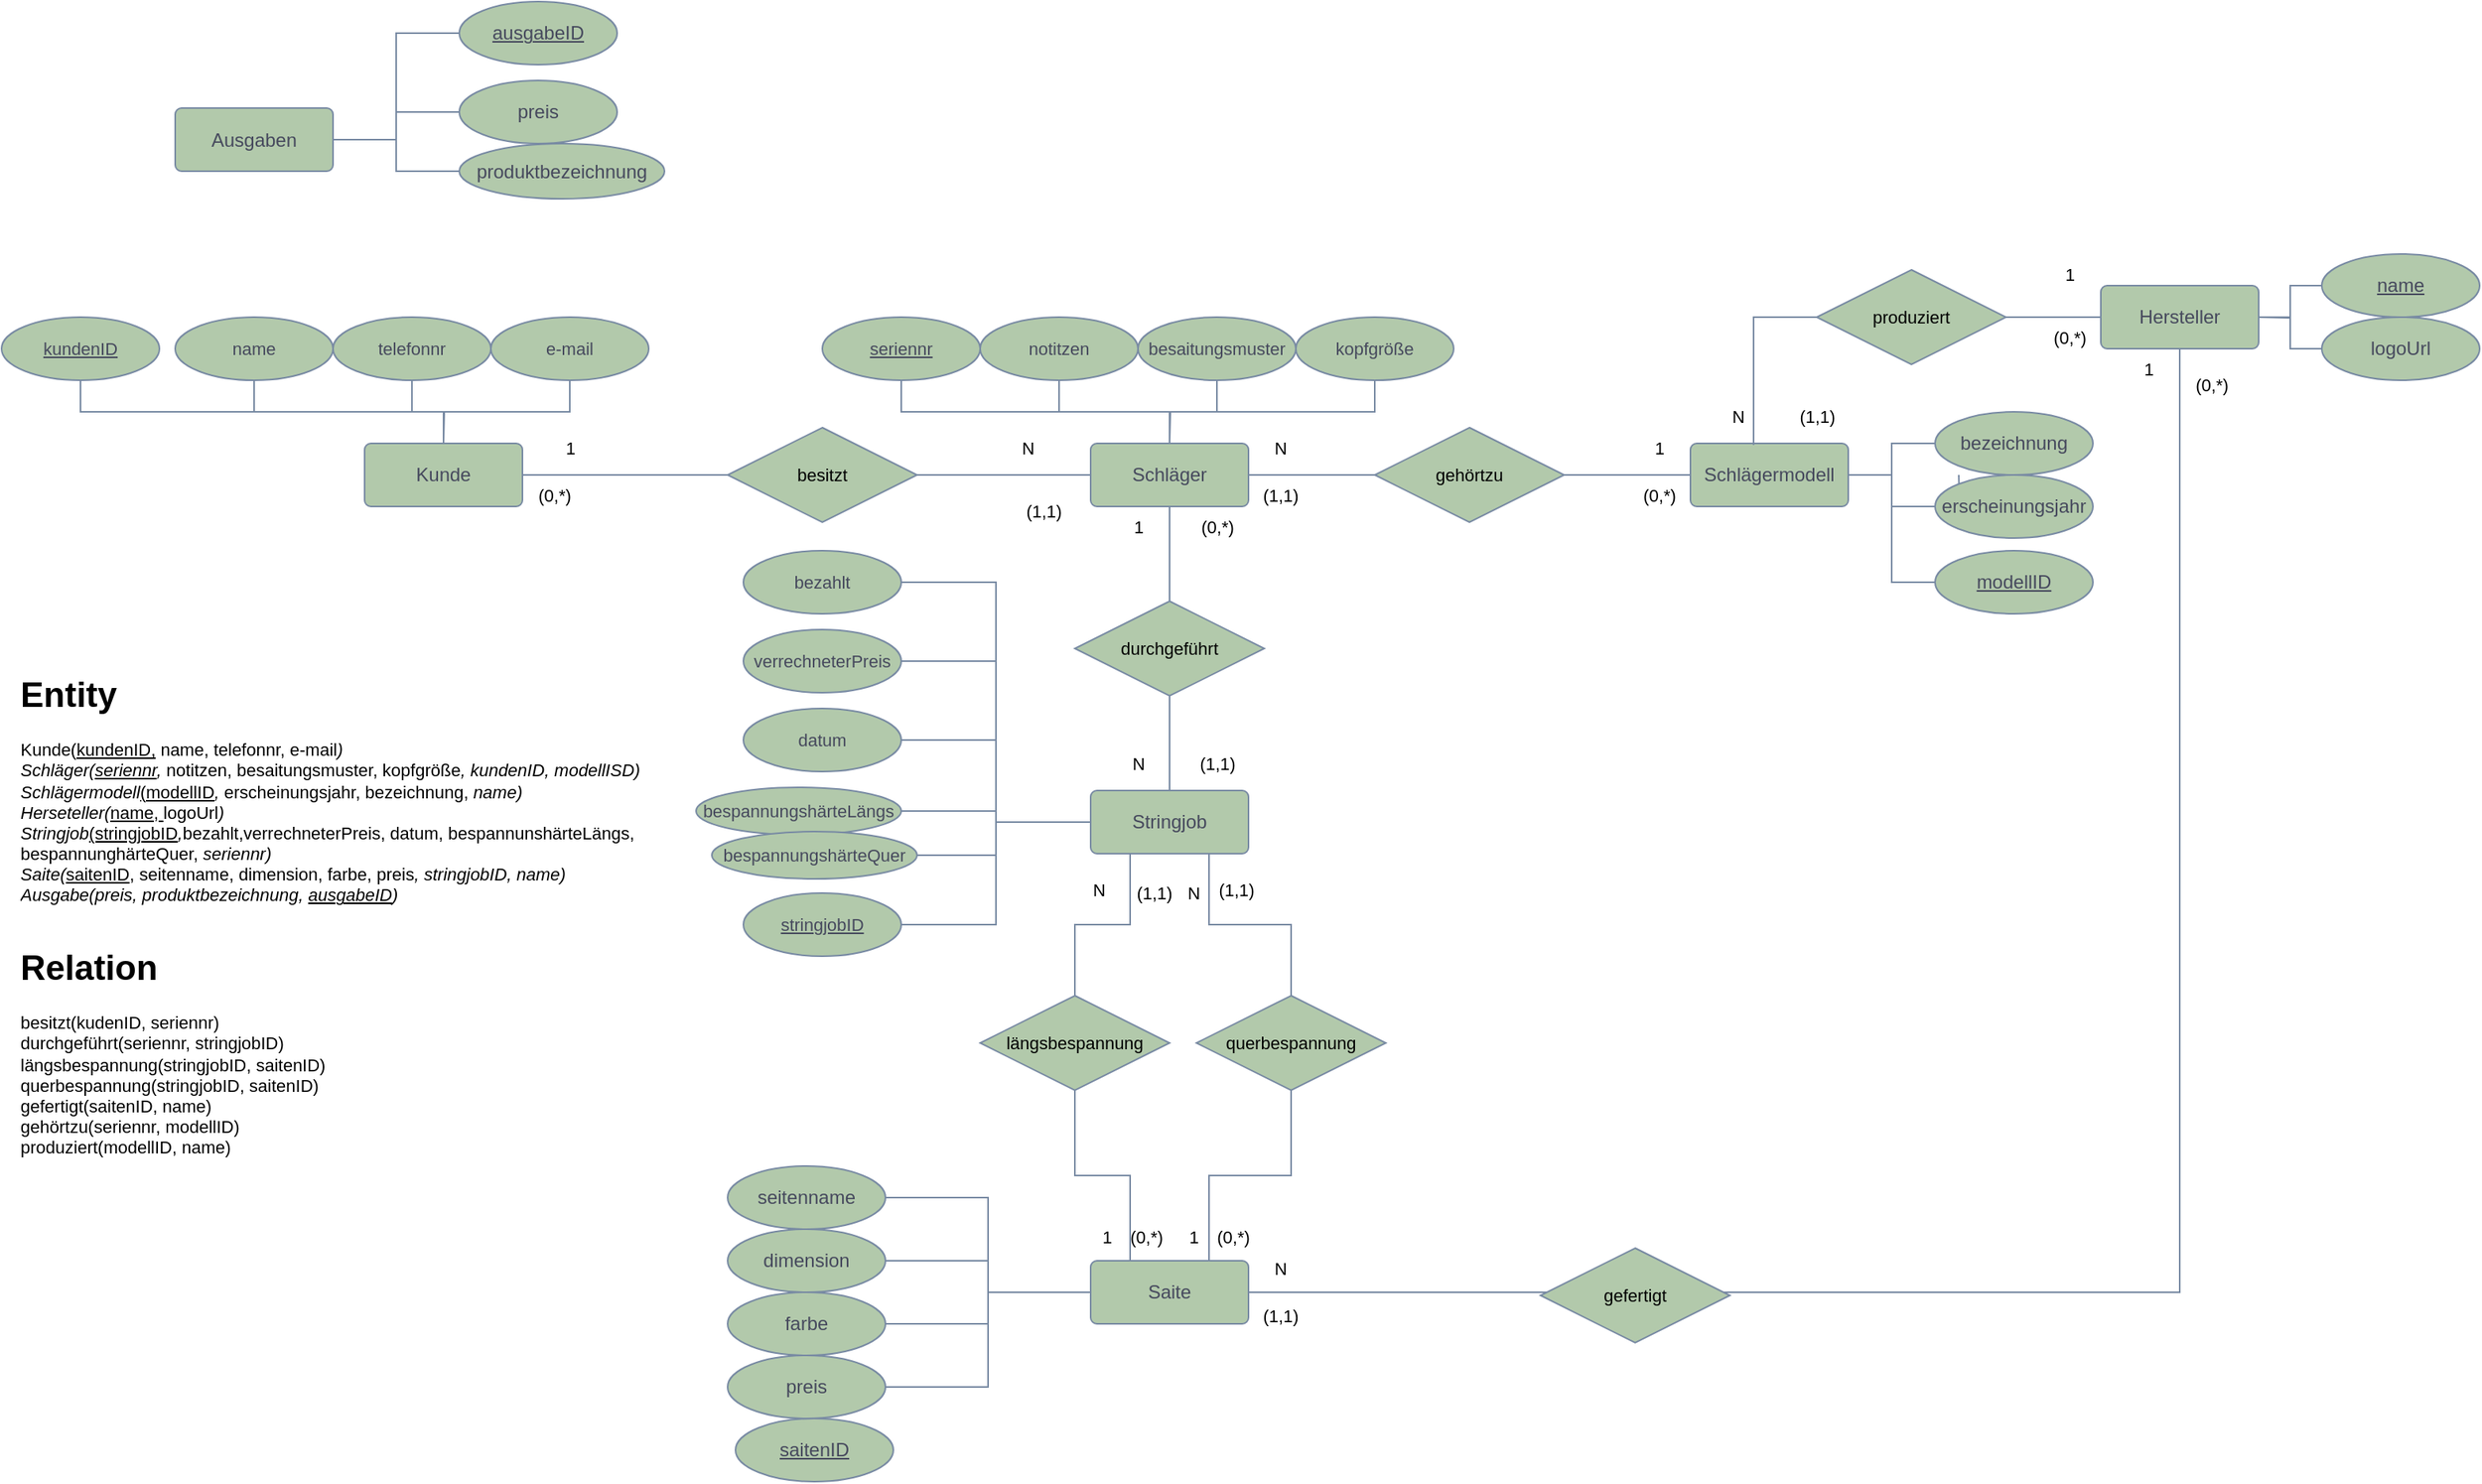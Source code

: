 <mxfile version="26.2.2">
  <diagram name="Seite-1" id="aafXIYsxlkVdfC4wsDc7">
    <mxGraphModel dx="1723" dy="1029" grid="1" gridSize="10" guides="1" tooltips="1" connect="1" arrows="1" fold="1" page="1" pageScale="1" pageWidth="827" pageHeight="1169" math="0" shadow="0">
      <root>
        <mxCell id="0" />
        <mxCell id="1" parent="0" />
        <mxCell id="zdzANkUhhBX2ZsK8RlrY-1" value="Stringjob" style="rounded=1;arcSize=10;whiteSpace=wrap;html=1;align=center;labelBackgroundColor=none;fillColor=#B2C9AB;strokeColor=#788AA3;fontColor=#46495D;" parent="1" vertex="1">
          <mxGeometry x="760" y="520" width="100" height="40" as="geometry" />
        </mxCell>
        <mxCell id="zdzANkUhhBX2ZsK8RlrY-2" value="Kunde" style="rounded=1;arcSize=10;whiteSpace=wrap;html=1;align=center;labelBackgroundColor=none;fillColor=#B2C9AB;strokeColor=#788AA3;fontColor=#46495D;" parent="1" vertex="1">
          <mxGeometry x="300" y="300" width="100" height="40" as="geometry" />
        </mxCell>
        <mxCell id="gBH6NXwrJQf2316x2LNd-2" style="edgeStyle=orthogonalEdgeStyle;shape=connector;rounded=0;orthogonalLoop=1;jettySize=auto;html=1;entryX=1;entryY=0.5;entryDx=0;entryDy=0;strokeColor=#788AA3;align=center;verticalAlign=middle;fontFamily=Helvetica;fontSize=11;fontColor=default;labelBackgroundColor=none;startFill=0;endArrow=none;" edge="1" parent="1" source="gBH6NXwrJQf2316x2LNd-24" target="zdzANkUhhBX2ZsK8RlrY-2">
          <mxGeometry relative="1" as="geometry" />
        </mxCell>
        <mxCell id="gBH6NXwrJQf2316x2LNd-3" style="edgeStyle=orthogonalEdgeStyle;shape=connector;rounded=0;orthogonalLoop=1;jettySize=auto;html=1;entryX=0;entryY=0.5;entryDx=0;entryDy=0;strokeColor=#788AA3;align=center;verticalAlign=middle;fontFamily=Helvetica;fontSize=11;fontColor=default;labelBackgroundColor=none;startFill=0;endArrow=none;" edge="1" parent="1" source="gBH6NXwrJQf2316x2LNd-89" target="zdzANkUhhBX2ZsK8RlrY-4">
          <mxGeometry relative="1" as="geometry" />
        </mxCell>
        <mxCell id="zdzANkUhhBX2ZsK8RlrY-3" value="Schläger" style="rounded=1;arcSize=10;whiteSpace=wrap;html=1;align=center;labelBackgroundColor=none;fillColor=#B2C9AB;strokeColor=#788AA3;fontColor=#46495D;" parent="1" vertex="1">
          <mxGeometry x="760" y="300" width="100" height="40" as="geometry" />
        </mxCell>
        <mxCell id="gBH6NXwrJQf2316x2LNd-108" style="edgeStyle=orthogonalEdgeStyle;shape=connector;rounded=0;orthogonalLoop=1;jettySize=auto;html=1;entryX=0.5;entryY=1;entryDx=0;entryDy=0;strokeColor=#788AA3;align=center;verticalAlign=middle;fontFamily=Helvetica;fontSize=11;fontColor=default;labelBackgroundColor=none;startFill=0;endArrow=none;" edge="1" parent="1" source="zdzANkUhhBX2ZsK8RlrY-6" target="zdzANkUhhBX2ZsK8RlrY-5">
          <mxGeometry relative="1" as="geometry" />
        </mxCell>
        <mxCell id="gBH6NXwrJQf2316x2LNd-139" style="edgeStyle=orthogonalEdgeStyle;shape=connector;rounded=0;orthogonalLoop=1;jettySize=auto;html=1;exitX=0.25;exitY=0;exitDx=0;exitDy=0;entryX=0.5;entryY=1;entryDx=0;entryDy=0;strokeColor=#788AA3;align=center;verticalAlign=middle;fontFamily=Helvetica;fontSize=11;fontColor=default;labelBackgroundColor=none;startFill=0;endArrow=none;" edge="1" parent="1" source="zdzANkUhhBX2ZsK8RlrY-6" target="gBH6NXwrJQf2316x2LNd-136">
          <mxGeometry relative="1" as="geometry" />
        </mxCell>
        <mxCell id="gBH6NXwrJQf2316x2LNd-140" style="edgeStyle=orthogonalEdgeStyle;shape=connector;rounded=0;orthogonalLoop=1;jettySize=auto;html=1;exitX=0.75;exitY=0;exitDx=0;exitDy=0;entryX=0.5;entryY=1;entryDx=0;entryDy=0;strokeColor=#788AA3;align=center;verticalAlign=middle;fontFamily=Helvetica;fontSize=11;fontColor=default;labelBackgroundColor=none;startFill=0;endArrow=none;" edge="1" parent="1" source="zdzANkUhhBX2ZsK8RlrY-6" target="gBH6NXwrJQf2316x2LNd-135">
          <mxGeometry relative="1" as="geometry" />
        </mxCell>
        <mxCell id="zdzANkUhhBX2ZsK8RlrY-6" value="Saite" style="rounded=1;arcSize=10;whiteSpace=wrap;html=1;align=center;labelBackgroundColor=none;fillColor=#B2C9AB;strokeColor=#788AA3;fontColor=#46495D;" parent="1" vertex="1">
          <mxGeometry x="760" y="818" width="100" height="40" as="geometry" />
        </mxCell>
        <mxCell id="zdzANkUhhBX2ZsK8RlrY-4" value="Schlägermodell" style="rounded=1;arcSize=10;whiteSpace=wrap;html=1;align=center;labelBackgroundColor=none;fillColor=#B2C9AB;strokeColor=#788AA3;fontColor=#46495D;" parent="1" vertex="1">
          <mxGeometry x="1140" y="300" width="100" height="40" as="geometry" />
        </mxCell>
        <mxCell id="zdzANkUhhBX2ZsK8RlrY-11" value="" style="edgeStyle=orthogonalEdgeStyle;shape=connector;rounded=0;orthogonalLoop=1;jettySize=auto;html=1;entryX=0;entryY=0.5;entryDx=0;entryDy=0;strokeColor=#788AA3;align=center;verticalAlign=middle;fontFamily=Helvetica;fontSize=11;fontColor=default;labelBackgroundColor=none;startFill=0;endArrow=none;exitX=1;exitY=0.5;exitDx=0;exitDy=0;" parent="1" source="gBH6NXwrJQf2316x2LNd-91" target="zdzANkUhhBX2ZsK8RlrY-5" edge="1">
          <mxGeometry relative="1" as="geometry">
            <mxPoint x="1310" y="300" as="sourcePoint" />
            <mxPoint x="1590" y="320" as="targetPoint" />
          </mxGeometry>
        </mxCell>
        <mxCell id="zdzANkUhhBX2ZsK8RlrY-5" value="Hersteller" style="rounded=1;arcSize=10;whiteSpace=wrap;html=1;align=center;labelBackgroundColor=none;fillColor=#B2C9AB;strokeColor=#788AA3;fontColor=#46495D;shape=label;" parent="1" vertex="1">
          <mxGeometry x="1400" y="200" width="100" height="40" as="geometry" />
        </mxCell>
        <mxCell id="gBH6NXwrJQf2316x2LNd-72" style="edgeStyle=orthogonalEdgeStyle;shape=connector;rounded=0;orthogonalLoop=1;jettySize=auto;html=1;entryX=1;entryY=0.5;entryDx=0;entryDy=0;strokeColor=#788AA3;align=center;verticalAlign=middle;fontFamily=Helvetica;fontSize=11;fontColor=default;labelBackgroundColor=none;startFill=0;endArrow=none;" edge="1" parent="1" source="gBH6NXwrJQf2316x2LNd-6" target="zdzANkUhhBX2ZsK8RlrY-7">
          <mxGeometry relative="1" as="geometry" />
        </mxCell>
        <mxCell id="gBH6NXwrJQf2316x2LNd-6" value="preis" style="rounded=1;arcSize=10;whiteSpace=wrap;html=1;align=center;labelBackgroundColor=none;fillColor=#B2C9AB;strokeColor=#788AA3;fontColor=#46495D;shape=ellipse;perimeter=ellipsePerimeter;" vertex="1" parent="1">
          <mxGeometry x="360" y="70" width="100" height="40" as="geometry" />
        </mxCell>
        <mxCell id="gBH6NXwrJQf2316x2LNd-10" style="edgeStyle=orthogonalEdgeStyle;shape=connector;rounded=0;orthogonalLoop=1;jettySize=auto;html=1;entryX=0;entryY=0.5;entryDx=0;entryDy=0;strokeColor=#788AA3;align=center;verticalAlign=middle;fontFamily=Helvetica;fontSize=11;fontColor=default;labelBackgroundColor=none;startFill=0;endArrow=none;" edge="1" parent="1" source="gBH6NXwrJQf2316x2LNd-8" target="zdzANkUhhBX2ZsK8RlrY-1">
          <mxGeometry relative="1" as="geometry" />
        </mxCell>
        <mxCell id="gBH6NXwrJQf2316x2LNd-8" value="datum" style="ellipse;whiteSpace=wrap;html=1;align=center;fontFamily=Helvetica;fontSize=11;fontColor=#46495D;labelBackgroundColor=none;fillColor=#B2C9AB;strokeColor=#788AA3;" vertex="1" parent="1">
          <mxGeometry x="540" y="468" width="100" height="40" as="geometry" />
        </mxCell>
        <mxCell id="gBH6NXwrJQf2316x2LNd-75" style="edgeStyle=orthogonalEdgeStyle;shape=connector;rounded=0;orthogonalLoop=1;jettySize=auto;html=1;entryX=0;entryY=0.5;entryDx=0;entryDy=0;strokeColor=#788AA3;align=center;verticalAlign=middle;fontFamily=Helvetica;fontSize=11;fontColor=default;labelBackgroundColor=none;startFill=0;endArrow=none;" edge="1" parent="1" source="gBH6NXwrJQf2316x2LNd-9" target="zdzANkUhhBX2ZsK8RlrY-1">
          <mxGeometry relative="1" as="geometry" />
        </mxCell>
        <mxCell id="gBH6NXwrJQf2316x2LNd-9" value="bezahlt" style="ellipse;whiteSpace=wrap;html=1;align=center;fontFamily=Helvetica;fontSize=11;fontColor=#46495D;labelBackgroundColor=none;fillColor=#B2C9AB;strokeColor=#788AA3;" vertex="1" parent="1">
          <mxGeometry x="540" y="368" width="100" height="40" as="geometry" />
        </mxCell>
        <mxCell id="gBH6NXwrJQf2316x2LNd-16" style="edgeStyle=orthogonalEdgeStyle;shape=connector;rounded=0;orthogonalLoop=1;jettySize=auto;html=1;strokeColor=#788AA3;align=center;verticalAlign=middle;fontFamily=Helvetica;fontSize=11;fontColor=default;labelBackgroundColor=none;startFill=0;endArrow=none;exitX=0.5;exitY=1;exitDx=0;exitDy=0;" edge="1" parent="1" source="gBH6NXwrJQf2316x2LNd-14" target="zdzANkUhhBX2ZsK8RlrY-2">
          <mxGeometry relative="1" as="geometry" />
        </mxCell>
        <mxCell id="gBH6NXwrJQf2316x2LNd-14" value="name" style="ellipse;whiteSpace=wrap;html=1;align=center;fontFamily=Helvetica;fontSize=11;fontColor=#46495D;labelBackgroundColor=none;fillColor=#B2C9AB;strokeColor=#788AA3;" vertex="1" parent="1">
          <mxGeometry x="180" y="220" width="100" height="40" as="geometry" />
        </mxCell>
        <mxCell id="gBH6NXwrJQf2316x2LNd-20" style="edgeStyle=orthogonalEdgeStyle;shape=connector;rounded=0;orthogonalLoop=1;jettySize=auto;html=1;strokeColor=#788AA3;align=center;verticalAlign=middle;fontFamily=Helvetica;fontSize=11;fontColor=default;labelBackgroundColor=none;startFill=0;endArrow=none;" edge="1" parent="1" source="gBH6NXwrJQf2316x2LNd-17">
          <mxGeometry relative="1" as="geometry">
            <mxPoint x="350" y="300" as="targetPoint" />
          </mxGeometry>
        </mxCell>
        <mxCell id="gBH6NXwrJQf2316x2LNd-17" value="telefonnr" style="ellipse;whiteSpace=wrap;html=1;align=center;fontFamily=Helvetica;fontSize=11;fontColor=#46495D;labelBackgroundColor=none;fillColor=#B2C9AB;strokeColor=#788AA3;" vertex="1" parent="1">
          <mxGeometry x="280" y="220" width="100" height="40" as="geometry" />
        </mxCell>
        <mxCell id="gBH6NXwrJQf2316x2LNd-27" style="edgeStyle=orthogonalEdgeStyle;shape=connector;rounded=0;orthogonalLoop=1;jettySize=auto;html=1;entryX=0.5;entryY=0;entryDx=0;entryDy=0;strokeColor=#788AA3;align=center;verticalAlign=middle;fontFamily=Helvetica;fontSize=11;fontColor=default;labelBackgroundColor=none;startFill=0;endArrow=none;" edge="1" parent="1" source="gBH6NXwrJQf2316x2LNd-18" target="zdzANkUhhBX2ZsK8RlrY-2">
          <mxGeometry relative="1" as="geometry" />
        </mxCell>
        <mxCell id="gBH6NXwrJQf2316x2LNd-18" value="e-mail" style="ellipse;whiteSpace=wrap;html=1;align=center;fontFamily=Helvetica;fontSize=11;fontColor=#46495D;labelBackgroundColor=none;fillColor=#B2C9AB;strokeColor=#788AA3;" vertex="1" parent="1">
          <mxGeometry x="380" y="220" width="100" height="40" as="geometry" />
        </mxCell>
        <mxCell id="gBH6NXwrJQf2316x2LNd-26" value="" style="edgeStyle=orthogonalEdgeStyle;shape=connector;rounded=0;orthogonalLoop=1;jettySize=auto;html=1;entryX=1;entryY=0.5;entryDx=0;entryDy=0;strokeColor=#788AA3;align=center;verticalAlign=middle;fontFamily=Helvetica;fontSize=11;fontColor=default;labelBackgroundColor=none;startFill=0;endArrow=none;" edge="1" parent="1" source="zdzANkUhhBX2ZsK8RlrY-3" target="gBH6NXwrJQf2316x2LNd-24">
          <mxGeometry relative="1" as="geometry">
            <mxPoint x="900" y="320" as="sourcePoint" />
            <mxPoint x="400" y="320" as="targetPoint" />
          </mxGeometry>
        </mxCell>
        <mxCell id="gBH6NXwrJQf2316x2LNd-24" value="besitzt" style="shape=rhombus;perimeter=rhombusPerimeter;whiteSpace=wrap;html=1;align=center;strokeColor=#788AA3;fontFamily=Helvetica;fontSize=11;fontColor=default;labelBackgroundColor=none;fillColor=#B2C9AB;" vertex="1" parent="1">
          <mxGeometry x="530" y="290" width="120" height="60" as="geometry" />
        </mxCell>
        <mxCell id="gBH6NXwrJQf2316x2LNd-32" style="edgeStyle=orthogonalEdgeStyle;shape=connector;rounded=0;orthogonalLoop=1;jettySize=auto;html=1;entryX=0.5;entryY=0;entryDx=0;entryDy=0;strokeColor=#788AA3;align=center;verticalAlign=middle;fontFamily=Helvetica;fontSize=11;fontColor=default;labelBackgroundColor=none;startFill=0;endArrow=none;" edge="1" parent="1" source="gBH6NXwrJQf2316x2LNd-28" target="zdzANkUhhBX2ZsK8RlrY-3">
          <mxGeometry relative="1" as="geometry">
            <Array as="points">
              <mxPoint x="640" y="280" />
              <mxPoint x="810" y="280" />
            </Array>
          </mxGeometry>
        </mxCell>
        <mxCell id="gBH6NXwrJQf2316x2LNd-28" value="&lt;u&gt;seriennr&lt;/u&gt;" style="ellipse;whiteSpace=wrap;html=1;align=center;fontFamily=Helvetica;fontSize=11;fontColor=#46495D;labelBackgroundColor=none;fillColor=#B2C9AB;strokeColor=#788AA3;" vertex="1" parent="1">
          <mxGeometry x="590" y="220" width="100" height="40" as="geometry" />
        </mxCell>
        <mxCell id="gBH6NXwrJQf2316x2LNd-33" style="edgeStyle=orthogonalEdgeStyle;shape=connector;rounded=0;orthogonalLoop=1;jettySize=auto;html=1;exitX=0.5;exitY=1;exitDx=0;exitDy=0;entryX=0.5;entryY=0;entryDx=0;entryDy=0;strokeColor=#788AA3;align=center;verticalAlign=middle;fontFamily=Helvetica;fontSize=11;fontColor=default;labelBackgroundColor=none;startFill=0;endArrow=none;" edge="1" parent="1" source="gBH6NXwrJQf2316x2LNd-29" target="zdzANkUhhBX2ZsK8RlrY-3">
          <mxGeometry relative="1" as="geometry" />
        </mxCell>
        <mxCell id="gBH6NXwrJQf2316x2LNd-29" value="notitzen" style="ellipse;whiteSpace=wrap;html=1;align=center;fontFamily=Helvetica;fontSize=11;fontColor=#46495D;labelBackgroundColor=none;fillColor=#B2C9AB;strokeColor=#788AA3;" vertex="1" parent="1">
          <mxGeometry x="690" y="220" width="100" height="40" as="geometry" />
        </mxCell>
        <mxCell id="gBH6NXwrJQf2316x2LNd-34" style="edgeStyle=orthogonalEdgeStyle;shape=connector;rounded=0;orthogonalLoop=1;jettySize=auto;html=1;strokeColor=#788AA3;align=center;verticalAlign=middle;fontFamily=Helvetica;fontSize=11;fontColor=default;labelBackgroundColor=none;startFill=0;endArrow=none;" edge="1" parent="1" source="gBH6NXwrJQf2316x2LNd-30">
          <mxGeometry relative="1" as="geometry">
            <mxPoint x="810" y="300" as="targetPoint" />
          </mxGeometry>
        </mxCell>
        <mxCell id="gBH6NXwrJQf2316x2LNd-30" value="besaitungsmuster" style="ellipse;whiteSpace=wrap;html=1;align=center;fontFamily=Helvetica;fontSize=11;fontColor=#46495D;labelBackgroundColor=none;fillColor=#B2C9AB;strokeColor=#788AA3;" vertex="1" parent="1">
          <mxGeometry x="790" y="220" width="100" height="40" as="geometry" />
        </mxCell>
        <mxCell id="gBH6NXwrJQf2316x2LNd-35" style="edgeStyle=orthogonalEdgeStyle;shape=connector;rounded=0;orthogonalLoop=1;jettySize=auto;html=1;entryX=0.5;entryY=0;entryDx=0;entryDy=0;strokeColor=#788AA3;align=center;verticalAlign=middle;fontFamily=Helvetica;fontSize=11;fontColor=default;labelBackgroundColor=none;startFill=0;endArrow=none;" edge="1" parent="1" source="gBH6NXwrJQf2316x2LNd-31" target="zdzANkUhhBX2ZsK8RlrY-3">
          <mxGeometry relative="1" as="geometry">
            <Array as="points">
              <mxPoint x="940" y="280" />
              <mxPoint x="810" y="280" />
            </Array>
          </mxGeometry>
        </mxCell>
        <mxCell id="gBH6NXwrJQf2316x2LNd-31" value="kopfgröße" style="ellipse;whiteSpace=wrap;html=1;align=center;fontFamily=Helvetica;fontSize=11;fontColor=#46495D;labelBackgroundColor=none;fillColor=#B2C9AB;strokeColor=#788AA3;" vertex="1" parent="1">
          <mxGeometry x="890" y="220" width="100" height="40" as="geometry" />
        </mxCell>
        <mxCell id="gBH6NXwrJQf2316x2LNd-40" style="edgeStyle=orthogonalEdgeStyle;shape=connector;rounded=0;orthogonalLoop=1;jettySize=auto;html=1;strokeColor=#788AA3;align=center;verticalAlign=middle;fontFamily=Helvetica;fontSize=11;fontColor=default;labelBackgroundColor=none;startFill=0;endArrow=none;" edge="1" parent="1" source="gBH6NXwrJQf2316x2LNd-37">
          <mxGeometry relative="1" as="geometry">
            <mxPoint x="1310" y="320" as="targetPoint" />
          </mxGeometry>
        </mxCell>
        <mxCell id="gBH6NXwrJQf2316x2LNd-37" value="bezeichnung" style="rounded=1;arcSize=10;whiteSpace=wrap;html=1;align=center;labelBackgroundColor=none;fillColor=#B2C9AB;strokeColor=#788AA3;fontColor=#46495D;shape=ellipse;perimeter=ellipsePerimeter;" vertex="1" parent="1">
          <mxGeometry x="1295" y="280" width="100" height="40" as="geometry" />
        </mxCell>
        <mxCell id="gBH6NXwrJQf2316x2LNd-39" style="edgeStyle=orthogonalEdgeStyle;shape=connector;rounded=0;orthogonalLoop=1;jettySize=auto;html=1;entryX=0;entryY=0.5;entryDx=0;entryDy=0;strokeColor=#788AA3;align=center;verticalAlign=middle;fontFamily=Helvetica;fontSize=11;fontColor=default;labelBackgroundColor=none;startFill=0;endArrow=none;exitX=1;exitY=0.5;exitDx=0;exitDy=0;" edge="1" parent="1" source="zdzANkUhhBX2ZsK8RlrY-4" target="gBH6NXwrJQf2316x2LNd-37">
          <mxGeometry relative="1" as="geometry">
            <mxPoint x="1310" y="320" as="targetPoint" />
          </mxGeometry>
        </mxCell>
        <mxCell id="gBH6NXwrJQf2316x2LNd-87" style="edgeStyle=orthogonalEdgeStyle;shape=connector;rounded=0;orthogonalLoop=1;jettySize=auto;html=1;entryX=1;entryY=0.5;entryDx=0;entryDy=0;strokeColor=#788AA3;align=center;verticalAlign=middle;fontFamily=Helvetica;fontSize=11;fontColor=default;labelBackgroundColor=none;startFill=0;endArrow=none;" edge="1" parent="1" source="gBH6NXwrJQf2316x2LNd-38" target="zdzANkUhhBX2ZsK8RlrY-4">
          <mxGeometry relative="1" as="geometry" />
        </mxCell>
        <mxCell id="gBH6NXwrJQf2316x2LNd-38" value="erscheinungsjahr" style="rounded=1;arcSize=10;whiteSpace=wrap;html=1;align=center;labelBackgroundColor=none;fillColor=#B2C9AB;strokeColor=#788AA3;fontColor=#46495D;shape=ellipse;perimeter=ellipsePerimeter;" vertex="1" parent="1">
          <mxGeometry x="1295" y="320" width="100" height="40" as="geometry" />
        </mxCell>
        <mxCell id="gBH6NXwrJQf2316x2LNd-43" style="edgeStyle=orthogonalEdgeStyle;shape=connector;rounded=0;orthogonalLoop=1;jettySize=auto;html=1;entryX=1;entryY=0.5;entryDx=0;entryDy=0;strokeColor=#788AA3;align=center;verticalAlign=middle;fontFamily=Helvetica;fontSize=11;fontColor=default;labelBackgroundColor=none;startFill=0;endArrow=none;" edge="1" parent="1" source="gBH6NXwrJQf2316x2LNd-41" target="zdzANkUhhBX2ZsK8RlrY-5">
          <mxGeometry relative="1" as="geometry" />
        </mxCell>
        <mxCell id="gBH6NXwrJQf2316x2LNd-41" value="&lt;u&gt;name&lt;/u&gt;" style="rounded=1;arcSize=10;whiteSpace=wrap;html=1;align=center;labelBackgroundColor=none;fillColor=#B2C9AB;strokeColor=#788AA3;fontColor=#46495D;shape=ellipse;perimeter=ellipsePerimeter;" vertex="1" parent="1">
          <mxGeometry x="1540" y="180" width="100" height="40" as="geometry" />
        </mxCell>
        <mxCell id="gBH6NXwrJQf2316x2LNd-44" style="edgeStyle=orthogonalEdgeStyle;shape=connector;rounded=0;orthogonalLoop=1;jettySize=auto;html=1;strokeColor=#788AA3;align=center;verticalAlign=middle;fontFamily=Helvetica;fontSize=11;fontColor=default;labelBackgroundColor=none;startFill=0;endArrow=none;" edge="1" parent="1" source="gBH6NXwrJQf2316x2LNd-42">
          <mxGeometry relative="1" as="geometry">
            <mxPoint x="1500" y="220" as="targetPoint" />
          </mxGeometry>
        </mxCell>
        <mxCell id="gBH6NXwrJQf2316x2LNd-42" value="logoUrl" style="rounded=1;arcSize=10;whiteSpace=wrap;html=1;align=center;labelBackgroundColor=none;fillColor=#B2C9AB;strokeColor=#788AA3;fontColor=#46495D;shape=ellipse;perimeter=ellipsePerimeter;" vertex="1" parent="1">
          <mxGeometry x="1540" y="220" width="100" height="40" as="geometry" />
        </mxCell>
        <mxCell id="gBH6NXwrJQf2316x2LNd-148" style="edgeStyle=orthogonalEdgeStyle;shape=connector;rounded=0;orthogonalLoop=1;jettySize=auto;html=1;entryX=0;entryY=0.5;entryDx=0;entryDy=0;strokeColor=#788AA3;align=center;verticalAlign=middle;fontFamily=Helvetica;fontSize=11;fontColor=default;labelBackgroundColor=none;startFill=0;endArrow=none;" edge="1" parent="1" source="gBH6NXwrJQf2316x2LNd-47" target="zdzANkUhhBX2ZsK8RlrY-6">
          <mxGeometry relative="1" as="geometry" />
        </mxCell>
        <mxCell id="gBH6NXwrJQf2316x2LNd-47" value="seitenname" style="rounded=1;arcSize=10;whiteSpace=wrap;html=1;align=center;labelBackgroundColor=none;fillColor=#B2C9AB;strokeColor=#788AA3;fontColor=#46495D;shape=ellipse;perimeter=ellipsePerimeter;" vertex="1" parent="1">
          <mxGeometry x="530" y="758" width="100" height="40" as="geometry" />
        </mxCell>
        <mxCell id="gBH6NXwrJQf2316x2LNd-149" style="edgeStyle=orthogonalEdgeStyle;shape=connector;rounded=0;orthogonalLoop=1;jettySize=auto;html=1;entryX=0;entryY=0.5;entryDx=0;entryDy=0;strokeColor=#788AA3;align=center;verticalAlign=middle;fontFamily=Helvetica;fontSize=11;fontColor=default;labelBackgroundColor=none;startFill=0;endArrow=none;" edge="1" parent="1" source="gBH6NXwrJQf2316x2LNd-48" target="zdzANkUhhBX2ZsK8RlrY-6">
          <mxGeometry relative="1" as="geometry" />
        </mxCell>
        <mxCell id="gBH6NXwrJQf2316x2LNd-48" value="dimension" style="rounded=1;arcSize=10;whiteSpace=wrap;html=1;align=center;labelBackgroundColor=none;fillColor=#B2C9AB;strokeColor=#788AA3;fontColor=#46495D;shape=ellipse;perimeter=ellipsePerimeter;" vertex="1" parent="1">
          <mxGeometry x="530" y="798" width="100" height="40" as="geometry" />
        </mxCell>
        <mxCell id="gBH6NXwrJQf2316x2LNd-150" style="edgeStyle=orthogonalEdgeStyle;shape=connector;rounded=0;orthogonalLoop=1;jettySize=auto;html=1;entryX=0;entryY=0.5;entryDx=0;entryDy=0;strokeColor=#788AA3;align=center;verticalAlign=middle;fontFamily=Helvetica;fontSize=11;fontColor=default;labelBackgroundColor=none;startFill=0;endArrow=none;" edge="1" parent="1" source="gBH6NXwrJQf2316x2LNd-49" target="zdzANkUhhBX2ZsK8RlrY-6">
          <mxGeometry relative="1" as="geometry" />
        </mxCell>
        <mxCell id="gBH6NXwrJQf2316x2LNd-49" value="farbe" style="rounded=1;arcSize=10;whiteSpace=wrap;html=1;align=center;labelBackgroundColor=none;fillColor=#B2C9AB;strokeColor=#788AA3;fontColor=#46495D;shape=ellipse;perimeter=ellipsePerimeter;" vertex="1" parent="1">
          <mxGeometry x="530" y="838" width="100" height="40" as="geometry" />
        </mxCell>
        <mxCell id="gBH6NXwrJQf2316x2LNd-151" style="edgeStyle=orthogonalEdgeStyle;shape=connector;rounded=0;orthogonalLoop=1;jettySize=auto;html=1;entryX=0;entryY=0.5;entryDx=0;entryDy=0;strokeColor=#788AA3;align=center;verticalAlign=middle;fontFamily=Helvetica;fontSize=11;fontColor=default;labelBackgroundColor=none;startFill=0;endArrow=none;" edge="1" parent="1" source="gBH6NXwrJQf2316x2LNd-50" target="zdzANkUhhBX2ZsK8RlrY-6">
          <mxGeometry relative="1" as="geometry" />
        </mxCell>
        <mxCell id="gBH6NXwrJQf2316x2LNd-50" value="preis" style="rounded=1;arcSize=10;whiteSpace=wrap;html=1;align=center;labelBackgroundColor=none;fillColor=#B2C9AB;strokeColor=#788AA3;fontColor=#46495D;shape=ellipse;perimeter=ellipsePerimeter;" vertex="1" parent="1">
          <mxGeometry x="530" y="878" width="100" height="40" as="geometry" />
        </mxCell>
        <mxCell id="gBH6NXwrJQf2316x2LNd-59" style="edgeStyle=orthogonalEdgeStyle;shape=connector;rounded=0;orthogonalLoop=1;jettySize=auto;html=1;entryX=0.5;entryY=1;entryDx=0;entryDy=0;strokeColor=#788AA3;align=center;verticalAlign=middle;fontFamily=Helvetica;fontSize=11;fontColor=default;labelBackgroundColor=none;startFill=0;endArrow=none;exitX=0.5;exitY=0;exitDx=0;exitDy=0;" edge="1" parent="1" source="gBH6NXwrJQf2316x2LNd-133" target="zdzANkUhhBX2ZsK8RlrY-3">
          <mxGeometry relative="1" as="geometry">
            <mxPoint x="810" y="390" as="sourcePoint" />
          </mxGeometry>
        </mxCell>
        <mxCell id="zdzANkUhhBX2ZsK8RlrY-7" value="Ausgaben" style="rounded=1;arcSize=10;whiteSpace=wrap;html=1;align=center;labelBackgroundColor=none;fillColor=#B2C9AB;strokeColor=#788AA3;fontColor=#46495D;" parent="1" vertex="1">
          <mxGeometry x="180" y="87.5" width="100" height="40" as="geometry" />
        </mxCell>
        <mxCell id="gBH6NXwrJQf2316x2LNd-70" style="edgeStyle=orthogonalEdgeStyle;shape=connector;rounded=0;orthogonalLoop=1;jettySize=auto;html=1;entryX=0;entryY=0.5;entryDx=0;entryDy=0;strokeColor=#788AA3;align=center;verticalAlign=middle;fontFamily=Helvetica;fontSize=11;fontColor=default;labelBackgroundColor=none;startFill=0;endArrow=none;" edge="1" parent="1" source="gBH6NXwrJQf2316x2LNd-69" target="zdzANkUhhBX2ZsK8RlrY-1">
          <mxGeometry relative="1" as="geometry" />
        </mxCell>
        <mxCell id="gBH6NXwrJQf2316x2LNd-69" value="verrechneterPreis" style="ellipse;whiteSpace=wrap;html=1;align=center;fontFamily=Helvetica;fontSize=11;fontColor=#46495D;labelBackgroundColor=none;fillColor=#B2C9AB;strokeColor=#788AA3;" vertex="1" parent="1">
          <mxGeometry x="540" y="418" width="100" height="40" as="geometry" />
        </mxCell>
        <mxCell id="gBH6NXwrJQf2316x2LNd-74" style="edgeStyle=orthogonalEdgeStyle;shape=connector;rounded=0;orthogonalLoop=1;jettySize=auto;html=1;entryX=1;entryY=0.5;entryDx=0;entryDy=0;strokeColor=#788AA3;align=center;verticalAlign=middle;fontFamily=Helvetica;fontSize=11;fontColor=default;labelBackgroundColor=none;startFill=0;endArrow=none;" edge="1" parent="1" source="gBH6NXwrJQf2316x2LNd-71" target="zdzANkUhhBX2ZsK8RlrY-7">
          <mxGeometry relative="1" as="geometry" />
        </mxCell>
        <mxCell id="gBH6NXwrJQf2316x2LNd-71" value="produktbezeichnung" style="rounded=1;arcSize=10;whiteSpace=wrap;html=1;align=center;labelBackgroundColor=none;fillColor=#B2C9AB;strokeColor=#788AA3;fontColor=#46495D;shape=ellipse;perimeter=ellipsePerimeter;" vertex="1" parent="1">
          <mxGeometry x="360" y="110" width="130" height="35" as="geometry" />
        </mxCell>
        <mxCell id="gBH6NXwrJQf2316x2LNd-88" value="" style="edgeStyle=orthogonalEdgeStyle;shape=connector;rounded=0;orthogonalLoop=1;jettySize=auto;html=1;entryX=0;entryY=0.5;entryDx=0;entryDy=0;strokeColor=#788AA3;align=center;verticalAlign=middle;fontFamily=Helvetica;fontSize=11;fontColor=default;labelBackgroundColor=none;startFill=0;endArrow=none;" edge="1" parent="1" source="zdzANkUhhBX2ZsK8RlrY-3" target="gBH6NXwrJQf2316x2LNd-89">
          <mxGeometry relative="1" as="geometry">
            <mxPoint x="860" y="320" as="sourcePoint" />
            <mxPoint x="1040" y="320" as="targetPoint" />
          </mxGeometry>
        </mxCell>
        <mxCell id="gBH6NXwrJQf2316x2LNd-89" value="gehörtzu" style="shape=rhombus;perimeter=rhombusPerimeter;whiteSpace=wrap;html=1;align=center;strokeColor=#788AA3;fontFamily=Helvetica;fontSize=11;fontColor=default;labelBackgroundColor=none;fillColor=#B2C9AB;" vertex="1" parent="1">
          <mxGeometry x="940" y="290" width="120" height="60" as="geometry" />
        </mxCell>
        <mxCell id="gBH6NXwrJQf2316x2LNd-90" value="" style="edgeStyle=orthogonalEdgeStyle;shape=connector;rounded=0;orthogonalLoop=1;jettySize=auto;html=1;entryX=0;entryY=0.5;entryDx=0;entryDy=0;strokeColor=#788AA3;align=center;verticalAlign=middle;fontFamily=Helvetica;fontSize=11;fontColor=default;labelBackgroundColor=none;startFill=0;endArrow=none;exitX=0.4;exitY=0.025;exitDx=0;exitDy=0;exitPerimeter=0;" edge="1" parent="1" source="zdzANkUhhBX2ZsK8RlrY-4" target="gBH6NXwrJQf2316x2LNd-91">
          <mxGeometry relative="1" as="geometry">
            <mxPoint x="1180" y="301" as="sourcePoint" />
            <mxPoint x="1400" y="220" as="targetPoint" />
          </mxGeometry>
        </mxCell>
        <mxCell id="gBH6NXwrJQf2316x2LNd-91" value="produziert" style="shape=rhombus;perimeter=rhombusPerimeter;whiteSpace=wrap;html=1;align=center;strokeColor=#788AA3;fontFamily=Helvetica;fontSize=11;fontColor=default;labelBackgroundColor=none;fillColor=#B2C9AB;" vertex="1" parent="1">
          <mxGeometry x="1220" y="190" width="120" height="60" as="geometry" />
        </mxCell>
        <mxCell id="gBH6NXwrJQf2316x2LNd-94" value="1" style="text;html=1;align=center;verticalAlign=middle;resizable=0;points=[];autosize=1;strokeColor=none;fillColor=none;fontFamily=Helvetica;fontSize=11;fontColor=default;labelBackgroundColor=none;" vertex="1" parent="1">
          <mxGeometry x="1365" y="178" width="30" height="30" as="geometry" />
        </mxCell>
        <mxCell id="gBH6NXwrJQf2316x2LNd-103" value="(0,*)" style="text;html=1;align=center;verticalAlign=middle;resizable=0;points=[];autosize=1;strokeColor=none;fillColor=none;fontFamily=Helvetica;fontSize=11;fontColor=default;labelBackgroundColor=none;" vertex="1" parent="1">
          <mxGeometry x="1360" y="218" width="40" height="30" as="geometry" />
        </mxCell>
        <mxCell id="gBH6NXwrJQf2316x2LNd-109" value="gefertigt" style="shape=rhombus;perimeter=rhombusPerimeter;whiteSpace=wrap;html=1;align=center;strokeColor=#788AA3;fontFamily=Helvetica;fontSize=11;fontColor=default;labelBackgroundColor=none;fillColor=#B2C9AB;" vertex="1" parent="1">
          <mxGeometry x="1045" y="810" width="120" height="60" as="geometry" />
        </mxCell>
        <mxCell id="gBH6NXwrJQf2316x2LNd-111" value="1" style="text;html=1;align=center;verticalAlign=middle;resizable=0;points=[];autosize=1;strokeColor=none;fillColor=none;fontFamily=Helvetica;fontSize=11;fontColor=default;labelBackgroundColor=none;" vertex="1" parent="1">
          <mxGeometry x="1415" y="238" width="30" height="30" as="geometry" />
        </mxCell>
        <mxCell id="gBH6NXwrJQf2316x2LNd-134" value="" style="edgeStyle=orthogonalEdgeStyle;shape=connector;rounded=0;orthogonalLoop=1;jettySize=auto;html=1;entryX=0.5;entryY=1;entryDx=0;entryDy=0;strokeColor=#788AA3;align=center;verticalAlign=middle;fontFamily=Helvetica;fontSize=11;fontColor=default;labelBackgroundColor=none;startFill=0;endArrow=none;exitX=0.5;exitY=0;exitDx=0;exitDy=0;" edge="1" parent="1" source="zdzANkUhhBX2ZsK8RlrY-1" target="gBH6NXwrJQf2316x2LNd-133">
          <mxGeometry relative="1" as="geometry">
            <mxPoint x="810" y="520" as="sourcePoint" />
            <mxPoint x="810" y="340" as="targetPoint" />
          </mxGeometry>
        </mxCell>
        <mxCell id="gBH6NXwrJQf2316x2LNd-133" value="durchgeführt" style="shape=rhombus;perimeter=rhombusPerimeter;whiteSpace=wrap;html=1;align=center;strokeColor=#788AA3;fontFamily=Helvetica;fontSize=11;fontColor=default;labelBackgroundColor=none;fillColor=#B2C9AB;" vertex="1" parent="1">
          <mxGeometry x="750" y="400" width="120" height="60" as="geometry" />
        </mxCell>
        <mxCell id="gBH6NXwrJQf2316x2LNd-138" style="edgeStyle=orthogonalEdgeStyle;shape=connector;rounded=0;orthogonalLoop=1;jettySize=auto;html=1;entryX=0.75;entryY=1;entryDx=0;entryDy=0;strokeColor=#788AA3;align=center;verticalAlign=middle;fontFamily=Helvetica;fontSize=11;fontColor=default;labelBackgroundColor=none;startFill=0;endArrow=none;exitX=0.5;exitY=0;exitDx=0;exitDy=0;" edge="1" parent="1" source="gBH6NXwrJQf2316x2LNd-135" target="zdzANkUhhBX2ZsK8RlrY-1">
          <mxGeometry relative="1" as="geometry" />
        </mxCell>
        <mxCell id="gBH6NXwrJQf2316x2LNd-135" value="querbespannung" style="shape=rhombus;perimeter=rhombusPerimeter;whiteSpace=wrap;html=1;align=center;strokeColor=#788AA3;fontFamily=Helvetica;fontSize=11;fontColor=default;labelBackgroundColor=none;fillColor=#B2C9AB;" vertex="1" parent="1">
          <mxGeometry x="827" y="650" width="120" height="60" as="geometry" />
        </mxCell>
        <mxCell id="gBH6NXwrJQf2316x2LNd-137" style="edgeStyle=orthogonalEdgeStyle;shape=connector;rounded=0;orthogonalLoop=1;jettySize=auto;html=1;entryX=0.25;entryY=1;entryDx=0;entryDy=0;strokeColor=#788AA3;align=center;verticalAlign=middle;fontFamily=Helvetica;fontSize=11;fontColor=default;labelBackgroundColor=none;startFill=0;endArrow=none;" edge="1" parent="1" source="gBH6NXwrJQf2316x2LNd-136" target="zdzANkUhhBX2ZsK8RlrY-1">
          <mxGeometry relative="1" as="geometry" />
        </mxCell>
        <mxCell id="gBH6NXwrJQf2316x2LNd-136" value="längsbespannung" style="shape=rhombus;perimeter=rhombusPerimeter;whiteSpace=wrap;html=1;align=center;strokeColor=#788AA3;fontFamily=Helvetica;fontSize=11;fontColor=default;labelBackgroundColor=none;fillColor=#B2C9AB;" vertex="1" parent="1">
          <mxGeometry x="690" y="650" width="120" height="60" as="geometry" />
        </mxCell>
        <mxCell id="gBH6NXwrJQf2316x2LNd-141" value="N" style="text;html=1;align=center;verticalAlign=middle;resizable=0;points=[];autosize=1;strokeColor=none;fillColor=none;fontFamily=Helvetica;fontSize=11;fontColor=default;labelBackgroundColor=none;" vertex="1" parent="1">
          <mxGeometry x="705" y="288" width="30" height="30" as="geometry" />
        </mxCell>
        <mxCell id="gBH6NXwrJQf2316x2LNd-142" value="1" style="text;html=1;align=center;verticalAlign=middle;resizable=0;points=[];autosize=1;strokeColor=none;fillColor=none;fontFamily=Helvetica;fontSize=11;fontColor=default;labelBackgroundColor=none;" vertex="1" parent="1">
          <mxGeometry x="415" y="288" width="30" height="30" as="geometry" />
        </mxCell>
        <mxCell id="gBH6NXwrJQf2316x2LNd-143" value="1" style="text;html=1;align=center;verticalAlign=middle;resizable=0;points=[];autosize=1;strokeColor=none;fillColor=none;fontFamily=Helvetica;fontSize=11;fontColor=default;labelBackgroundColor=none;" vertex="1" parent="1">
          <mxGeometry x="1105" y="288" width="30" height="30" as="geometry" />
        </mxCell>
        <mxCell id="gBH6NXwrJQf2316x2LNd-144" value="N" style="text;html=1;align=center;verticalAlign=middle;resizable=0;points=[];autosize=1;strokeColor=none;fillColor=none;fontFamily=Helvetica;fontSize=11;fontColor=default;labelBackgroundColor=none;" vertex="1" parent="1">
          <mxGeometry x="865" y="288" width="30" height="30" as="geometry" />
        </mxCell>
        <mxCell id="gBH6NXwrJQf2316x2LNd-145" value="N" style="text;html=1;align=center;verticalAlign=middle;resizable=0;points=[];autosize=1;strokeColor=none;fillColor=none;fontFamily=Helvetica;fontSize=11;fontColor=default;labelBackgroundColor=none;" vertex="1" parent="1">
          <mxGeometry x="1155" y="268" width="30" height="30" as="geometry" />
        </mxCell>
        <mxCell id="gBH6NXwrJQf2316x2LNd-146" value="N" style="text;html=1;align=center;verticalAlign=middle;resizable=0;points=[];autosize=1;strokeColor=none;fillColor=none;fontFamily=Helvetica;fontSize=11;fontColor=default;labelBackgroundColor=none;" vertex="1" parent="1">
          <mxGeometry x="775" y="488" width="30" height="30" as="geometry" />
        </mxCell>
        <mxCell id="gBH6NXwrJQf2316x2LNd-147" value="1" style="text;html=1;align=center;verticalAlign=middle;resizable=0;points=[];autosize=1;strokeColor=none;fillColor=none;fontFamily=Helvetica;fontSize=11;fontColor=default;labelBackgroundColor=none;" vertex="1" parent="1">
          <mxGeometry x="775" y="338" width="30" height="30" as="geometry" />
        </mxCell>
        <mxCell id="gBH6NXwrJQf2316x2LNd-152" value="1" style="text;html=1;align=center;verticalAlign=middle;resizable=0;points=[];autosize=1;strokeColor=none;fillColor=none;fontFamily=Helvetica;fontSize=11;fontColor=default;labelBackgroundColor=none;" vertex="1" parent="1">
          <mxGeometry x="755" y="788" width="30" height="30" as="geometry" />
        </mxCell>
        <mxCell id="gBH6NXwrJQf2316x2LNd-153" value="N" style="text;html=1;align=center;verticalAlign=middle;resizable=0;points=[];autosize=1;strokeColor=none;fillColor=none;fontFamily=Helvetica;fontSize=11;fontColor=default;labelBackgroundColor=none;" vertex="1" parent="1">
          <mxGeometry x="750" y="568" width="30" height="30" as="geometry" />
        </mxCell>
        <mxCell id="gBH6NXwrJQf2316x2LNd-154" value="N" style="text;html=1;align=center;verticalAlign=middle;resizable=0;points=[];autosize=1;strokeColor=none;fillColor=none;fontFamily=Helvetica;fontSize=11;fontColor=default;labelBackgroundColor=none;" vertex="1" parent="1">
          <mxGeometry x="810" y="570" width="30" height="30" as="geometry" />
        </mxCell>
        <mxCell id="gBH6NXwrJQf2316x2LNd-155" value="1" style="text;html=1;align=center;verticalAlign=middle;resizable=0;points=[];autosize=1;strokeColor=none;fillColor=none;fontFamily=Helvetica;fontSize=11;fontColor=default;labelBackgroundColor=none;" vertex="1" parent="1">
          <mxGeometry x="810" y="788" width="30" height="30" as="geometry" />
        </mxCell>
        <mxCell id="gBH6NXwrJQf2316x2LNd-156" value="N" style="text;html=1;align=center;verticalAlign=middle;resizable=0;points=[];autosize=1;strokeColor=none;fillColor=none;fontFamily=Helvetica;fontSize=11;fontColor=default;labelBackgroundColor=none;" vertex="1" parent="1">
          <mxGeometry x="865" y="808" width="30" height="30" as="geometry" />
        </mxCell>
        <mxCell id="gBH6NXwrJQf2316x2LNd-157" value="(0,*)" style="text;html=1;align=center;verticalAlign=middle;resizable=0;points=[];autosize=1;strokeColor=none;fillColor=none;fontFamily=Helvetica;fontSize=11;fontColor=default;labelBackgroundColor=none;" vertex="1" parent="1">
          <mxGeometry x="400" y="318" width="40" height="30" as="geometry" />
        </mxCell>
        <mxCell id="gBH6NXwrJQf2316x2LNd-158" value="(1,1)" style="text;html=1;align=center;verticalAlign=middle;resizable=0;points=[];autosize=1;strokeColor=none;fillColor=none;fontFamily=Helvetica;fontSize=11;fontColor=default;labelBackgroundColor=none;" vertex="1" parent="1">
          <mxGeometry x="705" y="328" width="50" height="30" as="geometry" />
        </mxCell>
        <mxCell id="gBH6NXwrJQf2316x2LNd-159" value="(1,1)" style="text;html=1;align=center;verticalAlign=middle;resizable=0;points=[];autosize=1;strokeColor=none;fillColor=none;fontFamily=Helvetica;fontSize=11;fontColor=default;labelBackgroundColor=none;" vertex="1" parent="1">
          <mxGeometry x="855" y="318" width="50" height="30" as="geometry" />
        </mxCell>
        <mxCell id="gBH6NXwrJQf2316x2LNd-160" value="(0,*)" style="text;html=1;align=center;verticalAlign=middle;resizable=0;points=[];autosize=1;strokeColor=none;fillColor=none;fontFamily=Helvetica;fontSize=11;fontColor=default;labelBackgroundColor=none;" vertex="1" parent="1">
          <mxGeometry x="1100" y="318" width="40" height="30" as="geometry" />
        </mxCell>
        <mxCell id="gBH6NXwrJQf2316x2LNd-161" value="(1,1)" style="text;html=1;align=center;verticalAlign=middle;resizable=0;points=[];autosize=1;strokeColor=none;fillColor=none;fontFamily=Helvetica;fontSize=11;fontColor=default;labelBackgroundColor=none;" vertex="1" parent="1">
          <mxGeometry x="1195" y="268" width="50" height="30" as="geometry" />
        </mxCell>
        <mxCell id="gBH6NXwrJQf2316x2LNd-162" value="(1,1)" style="text;html=1;align=center;verticalAlign=middle;resizable=0;points=[];autosize=1;strokeColor=none;fillColor=none;fontFamily=Helvetica;fontSize=11;fontColor=default;labelBackgroundColor=none;" vertex="1" parent="1">
          <mxGeometry x="815" y="488" width="50" height="30" as="geometry" />
        </mxCell>
        <mxCell id="gBH6NXwrJQf2316x2LNd-163" value="(0,*)" style="text;html=1;align=center;verticalAlign=middle;resizable=0;points=[];autosize=1;strokeColor=none;fillColor=none;fontFamily=Helvetica;fontSize=11;fontColor=default;labelBackgroundColor=none;" vertex="1" parent="1">
          <mxGeometry x="820" y="338" width="40" height="30" as="geometry" />
        </mxCell>
        <mxCell id="gBH6NXwrJQf2316x2LNd-164" value="(1,1)" style="text;html=1;align=center;verticalAlign=middle;resizable=0;points=[];autosize=1;strokeColor=none;fillColor=none;fontFamily=Helvetica;fontSize=11;fontColor=default;labelBackgroundColor=none;" vertex="1" parent="1">
          <mxGeometry x="775" y="570" width="50" height="30" as="geometry" />
        </mxCell>
        <mxCell id="gBH6NXwrJQf2316x2LNd-165" value="(0,*)" style="text;html=1;align=center;verticalAlign=middle;resizable=0;points=[];autosize=1;strokeColor=none;fillColor=none;fontFamily=Helvetica;fontSize=11;fontColor=default;labelBackgroundColor=none;" vertex="1" parent="1">
          <mxGeometry x="775" y="788" width="40" height="30" as="geometry" />
        </mxCell>
        <mxCell id="gBH6NXwrJQf2316x2LNd-166" value="(0,*)" style="text;html=1;align=center;verticalAlign=middle;resizable=0;points=[];autosize=1;strokeColor=none;fillColor=none;fontFamily=Helvetica;fontSize=11;fontColor=default;labelBackgroundColor=none;" vertex="1" parent="1">
          <mxGeometry x="830" y="788" width="40" height="30" as="geometry" />
        </mxCell>
        <mxCell id="gBH6NXwrJQf2316x2LNd-168" value="(1,1)" style="text;html=1;align=center;verticalAlign=middle;resizable=0;points=[];autosize=1;strokeColor=none;fillColor=none;fontFamily=Helvetica;fontSize=11;fontColor=default;labelBackgroundColor=none;" vertex="1" parent="1">
          <mxGeometry x="827" y="568" width="50" height="30" as="geometry" />
        </mxCell>
        <mxCell id="gBH6NXwrJQf2316x2LNd-169" value="(1,1)" style="text;html=1;align=center;verticalAlign=middle;resizable=0;points=[];autosize=1;strokeColor=none;fillColor=none;fontFamily=Helvetica;fontSize=11;fontColor=default;labelBackgroundColor=none;" vertex="1" parent="1">
          <mxGeometry x="855" y="838" width="50" height="30" as="geometry" />
        </mxCell>
        <mxCell id="gBH6NXwrJQf2316x2LNd-170" value="(0,*)" style="text;html=1;align=center;verticalAlign=middle;resizable=0;points=[];autosize=1;strokeColor=none;fillColor=none;fontFamily=Helvetica;fontSize=11;fontColor=default;labelBackgroundColor=none;" vertex="1" parent="1">
          <mxGeometry x="1450" y="248" width="40" height="30" as="geometry" />
        </mxCell>
        <mxCell id="gBH6NXwrJQf2316x2LNd-171" value="&lt;h1 style=&quot;margin-top: 0px;&quot;&gt;&lt;span style=&quot;background-color: transparent; color: light-dark(rgb(0, 0, 0), rgb(255, 255, 255));&quot;&gt;Entity&amp;nbsp;&lt;/span&gt;&lt;/h1&gt;&lt;div&gt;&lt;span style=&quot;background-color: transparent; color: light-dark(rgb(0, 0, 0), rgb(255, 255, 255));&quot;&gt;Kunde(&lt;u&gt;kundenID,&lt;/u&gt; name, telefonnr, e-mail&lt;i&gt;)&lt;/i&gt;&lt;/span&gt;&lt;/div&gt;&lt;div&gt;&lt;span style=&quot;background-color: transparent; color: light-dark(rgb(0, 0, 0), rgb(255, 255, 255));&quot;&gt;&lt;i&gt;Schläger(&lt;u&gt;seriennr&lt;/u&gt;,&lt;/i&gt; notitzen, besaitungsmuster, kopfgröße&lt;i&gt;, kundenID, modellISD)&lt;/i&gt;&lt;/span&gt;&lt;/div&gt;&lt;div&gt;&lt;span style=&quot;background-color: transparent; color: light-dark(rgb(0, 0, 0), rgb(255, 255, 255));&quot;&gt;&lt;i&gt;Schlägermodell&lt;/i&gt;&lt;u style=&quot;&quot;&gt;(modellID&lt;/u&gt;&lt;i&gt;,&lt;/i&gt; erscheinungsjahr, bezeichnung, &lt;i&gt;name)&lt;/i&gt;&lt;/span&gt;&lt;/div&gt;&lt;div&gt;&lt;span style=&quot;background-color: transparent; color: light-dark(rgb(0, 0, 0), rgb(255, 255, 255));&quot;&gt;&lt;i&gt;Herseteller(&lt;/i&gt;&lt;u&gt;name&lt;/u&gt;&lt;u style=&quot;&quot;&gt;, &lt;/u&gt;logoUrl&lt;i&gt;)&lt;/i&gt;&lt;/span&gt;&lt;/div&gt;&lt;div&gt;&lt;span style=&quot;background-color: transparent; color: light-dark(rgb(0, 0, 0), rgb(255, 255, 255));&quot;&gt;&lt;i&gt;Stringjob&lt;/i&gt;&lt;u style=&quot;&quot;&gt;(stringjobID&lt;/u&gt;&lt;i&gt;,&lt;/i&gt;bezahlt,verrechneterPreis, datum, bespannunshärteLängs, bespannunghärteQuer,&lt;i&gt; seriennr)&lt;/i&gt;&lt;/span&gt;&lt;/div&gt;&lt;div&gt;&lt;span style=&quot;background-color: transparent; color: light-dark(rgb(0, 0, 0), rgb(255, 255, 255));&quot;&gt;&lt;i&gt;Saite(&lt;/i&gt;&lt;u&gt;saitenID&lt;/u&gt;, seitenname, dimension, farbe, preis&lt;i&gt;, stringjobID, name)&lt;/i&gt;&lt;/span&gt;&lt;/div&gt;&lt;div&gt;&lt;span style=&quot;background-color: transparent; color: light-dark(rgb(0, 0, 0), rgb(255, 255, 255));&quot;&gt;&lt;i&gt;Ausgabe(preis, produktbezeichnung, &lt;u&gt;ausgabeID&lt;/u&gt;)&lt;/i&gt;&lt;/span&gt;&lt;/div&gt;&lt;div&gt;&lt;span style=&quot;background-color: transparent; color: light-dark(rgb(0, 0, 0), rgb(255, 255, 255));&quot;&gt;&lt;i&gt;&lt;br&gt;&lt;/i&gt;&lt;/span&gt;&lt;/div&gt;&lt;div&gt;&lt;span style=&quot;background-color: transparent; color: light-dark(rgb(0, 0, 0), rgb(255, 255, 255));&quot;&gt;&lt;i&gt;&lt;br&gt;&lt;/i&gt;&lt;/span&gt;&lt;/div&gt;&lt;h1 style=&quot;margin-top: 0px;&quot;&gt;&lt;span style=&quot;background-color: transparent; color: light-dark(rgb(0, 0, 0), rgb(255, 255, 255));&quot;&gt;Relation&lt;/span&gt;&lt;/h1&gt;&lt;div&gt;besitzt(kudenID, seriennr)&lt;/div&gt;&lt;div&gt;durchgeführt(seriennr, stringjobID)&lt;/div&gt;&lt;div&gt;längsbespannung(stringjobID, saitenID)&lt;/div&gt;&lt;div&gt;querbespannung(stringjobID, saitenID)&lt;/div&gt;&lt;div&gt;gefertigt(saitenID, name)&lt;/div&gt;&lt;div&gt;gehörtzu(seriennr, modellID)&lt;/div&gt;&lt;div&gt;produziert(modellID, name)&lt;/div&gt;&lt;h1 style=&quot;margin-top: 0px;&quot;&gt;&lt;span style=&quot;background-color: transparent; color: light-dark(rgb(0, 0, 0), rgb(255, 255, 255)); font-size: 11px; font-weight: normal;&quot;&gt;&lt;br&gt;&lt;/span&gt;&lt;/h1&gt;&lt;h1 style=&quot;margin-top: 0px;&quot;&gt;&lt;br&gt;&lt;/h1&gt;" style="text;html=1;whiteSpace=wrap;overflow=hidden;rounded=0;fontFamily=Helvetica;fontSize=11;fontColor=default;labelBackgroundColor=none;" vertex="1" parent="1">
          <mxGeometry x="80" y="440" width="420" height="400" as="geometry" />
        </mxCell>
        <mxCell id="gBH6NXwrJQf2316x2LNd-173" style="edgeStyle=orthogonalEdgeStyle;shape=connector;rounded=0;orthogonalLoop=1;jettySize=auto;html=1;entryX=0.5;entryY=0;entryDx=0;entryDy=0;strokeColor=#788AA3;align=center;verticalAlign=middle;fontFamily=Helvetica;fontSize=11;fontColor=default;labelBackgroundColor=none;startFill=0;endArrow=none;exitX=0.5;exitY=1;exitDx=0;exitDy=0;" edge="1" parent="1" source="gBH6NXwrJQf2316x2LNd-172" target="zdzANkUhhBX2ZsK8RlrY-2">
          <mxGeometry relative="1" as="geometry" />
        </mxCell>
        <mxCell id="gBH6NXwrJQf2316x2LNd-172" value="&lt;u&gt;kundenID&lt;/u&gt;" style="ellipse;whiteSpace=wrap;html=1;align=center;fontFamily=Helvetica;fontSize=11;fontColor=#46495D;labelBackgroundColor=none;fillColor=#B2C9AB;strokeColor=#788AA3;" vertex="1" parent="1">
          <mxGeometry x="70" y="220" width="100" height="40" as="geometry" />
        </mxCell>
        <mxCell id="gBH6NXwrJQf2316x2LNd-175" style="edgeStyle=orthogonalEdgeStyle;shape=connector;rounded=0;orthogonalLoop=1;jettySize=auto;html=1;entryX=1;entryY=0.5;entryDx=0;entryDy=0;strokeColor=#788AA3;align=center;verticalAlign=middle;fontFamily=Helvetica;fontSize=11;fontColor=default;labelBackgroundColor=none;startFill=0;endArrow=none;" edge="1" parent="1" source="gBH6NXwrJQf2316x2LNd-174" target="zdzANkUhhBX2ZsK8RlrY-4">
          <mxGeometry relative="1" as="geometry" />
        </mxCell>
        <mxCell id="gBH6NXwrJQf2316x2LNd-174" value="&lt;u&gt;modellID&lt;/u&gt;" style="rounded=1;arcSize=10;whiteSpace=wrap;html=1;align=center;labelBackgroundColor=none;fillColor=#B2C9AB;strokeColor=#788AA3;fontColor=#46495D;shape=ellipse;perimeter=ellipsePerimeter;" vertex="1" parent="1">
          <mxGeometry x="1295" y="368" width="100" height="40" as="geometry" />
        </mxCell>
        <mxCell id="gBH6NXwrJQf2316x2LNd-178" style="edgeStyle=orthogonalEdgeStyle;shape=connector;rounded=0;orthogonalLoop=1;jettySize=auto;html=1;entryX=0;entryY=0.5;entryDx=0;entryDy=0;strokeColor=#788AA3;align=center;verticalAlign=middle;fontFamily=Helvetica;fontSize=11;fontColor=default;labelBackgroundColor=none;startFill=0;endArrow=none;" edge="1" parent="1" source="gBH6NXwrJQf2316x2LNd-176" target="zdzANkUhhBX2ZsK8RlrY-1">
          <mxGeometry relative="1" as="geometry" />
        </mxCell>
        <mxCell id="gBH6NXwrJQf2316x2LNd-176" value="bespannungshärteLängs" style="ellipse;whiteSpace=wrap;html=1;align=center;fontFamily=Helvetica;fontSize=11;fontColor=#46495D;labelBackgroundColor=none;fillColor=#B2C9AB;strokeColor=#788AA3;" vertex="1" parent="1">
          <mxGeometry x="510" y="518" width="130" height="30" as="geometry" />
        </mxCell>
        <mxCell id="gBH6NXwrJQf2316x2LNd-180" style="edgeStyle=orthogonalEdgeStyle;shape=connector;rounded=0;orthogonalLoop=1;jettySize=auto;html=1;entryX=0;entryY=0.5;entryDx=0;entryDy=0;strokeColor=#788AA3;align=center;verticalAlign=middle;fontFamily=Helvetica;fontSize=11;fontColor=default;labelBackgroundColor=none;startFill=0;endArrow=none;" edge="1" parent="1" source="gBH6NXwrJQf2316x2LNd-177" target="zdzANkUhhBX2ZsK8RlrY-1">
          <mxGeometry relative="1" as="geometry">
            <Array as="points">
              <mxPoint x="700" y="561" />
              <mxPoint x="700" y="540" />
            </Array>
          </mxGeometry>
        </mxCell>
        <mxCell id="gBH6NXwrJQf2316x2LNd-177" value="bespannungshärteQuer" style="ellipse;whiteSpace=wrap;html=1;align=center;fontFamily=Helvetica;fontSize=11;fontColor=#46495D;labelBackgroundColor=none;fillColor=#B2C9AB;strokeColor=#788AA3;" vertex="1" parent="1">
          <mxGeometry x="520" y="546" width="130" height="30" as="geometry" />
        </mxCell>
        <mxCell id="gBH6NXwrJQf2316x2LNd-182" style="edgeStyle=orthogonalEdgeStyle;shape=connector;rounded=0;orthogonalLoop=1;jettySize=auto;html=1;entryX=0;entryY=0.5;entryDx=0;entryDy=0;strokeColor=#788AA3;align=center;verticalAlign=middle;fontFamily=Helvetica;fontSize=11;fontColor=default;labelBackgroundColor=none;startFill=0;endArrow=none;" edge="1" parent="1" source="gBH6NXwrJQf2316x2LNd-181" target="zdzANkUhhBX2ZsK8RlrY-1">
          <mxGeometry relative="1" as="geometry" />
        </mxCell>
        <mxCell id="gBH6NXwrJQf2316x2LNd-181" value="&lt;u&gt;stringjobID&lt;/u&gt;" style="ellipse;whiteSpace=wrap;html=1;align=center;fontFamily=Helvetica;fontSize=11;fontColor=#46495D;labelBackgroundColor=none;fillColor=#B2C9AB;strokeColor=#788AA3;" vertex="1" parent="1">
          <mxGeometry x="540" y="585" width="100" height="40" as="geometry" />
        </mxCell>
        <mxCell id="gBH6NXwrJQf2316x2LNd-183" value="&lt;u&gt;saitenID&lt;/u&gt;" style="rounded=1;arcSize=10;whiteSpace=wrap;html=1;align=center;labelBackgroundColor=none;fillColor=#B2C9AB;strokeColor=#788AA3;fontColor=#46495D;shape=ellipse;perimeter=ellipsePerimeter;" vertex="1" parent="1">
          <mxGeometry x="535" y="918" width="100" height="40" as="geometry" />
        </mxCell>
        <mxCell id="gBH6NXwrJQf2316x2LNd-185" style="edgeStyle=orthogonalEdgeStyle;shape=connector;rounded=0;orthogonalLoop=1;jettySize=auto;html=1;entryX=1;entryY=0.5;entryDx=0;entryDy=0;strokeColor=#788AA3;align=center;verticalAlign=middle;fontFamily=Helvetica;fontSize=11;fontColor=default;labelBackgroundColor=none;startFill=0;endArrow=none;" edge="1" parent="1" source="gBH6NXwrJQf2316x2LNd-184" target="zdzANkUhhBX2ZsK8RlrY-7">
          <mxGeometry relative="1" as="geometry" />
        </mxCell>
        <mxCell id="gBH6NXwrJQf2316x2LNd-184" value="&lt;u&gt;ausgabeID&lt;/u&gt;" style="rounded=1;arcSize=10;whiteSpace=wrap;html=1;align=center;labelBackgroundColor=none;fillColor=#B2C9AB;strokeColor=#788AA3;fontColor=#46495D;shape=ellipse;perimeter=ellipsePerimeter;" vertex="1" parent="1">
          <mxGeometry x="360" y="20" width="100" height="40" as="geometry" />
        </mxCell>
      </root>
    </mxGraphModel>
  </diagram>
</mxfile>
